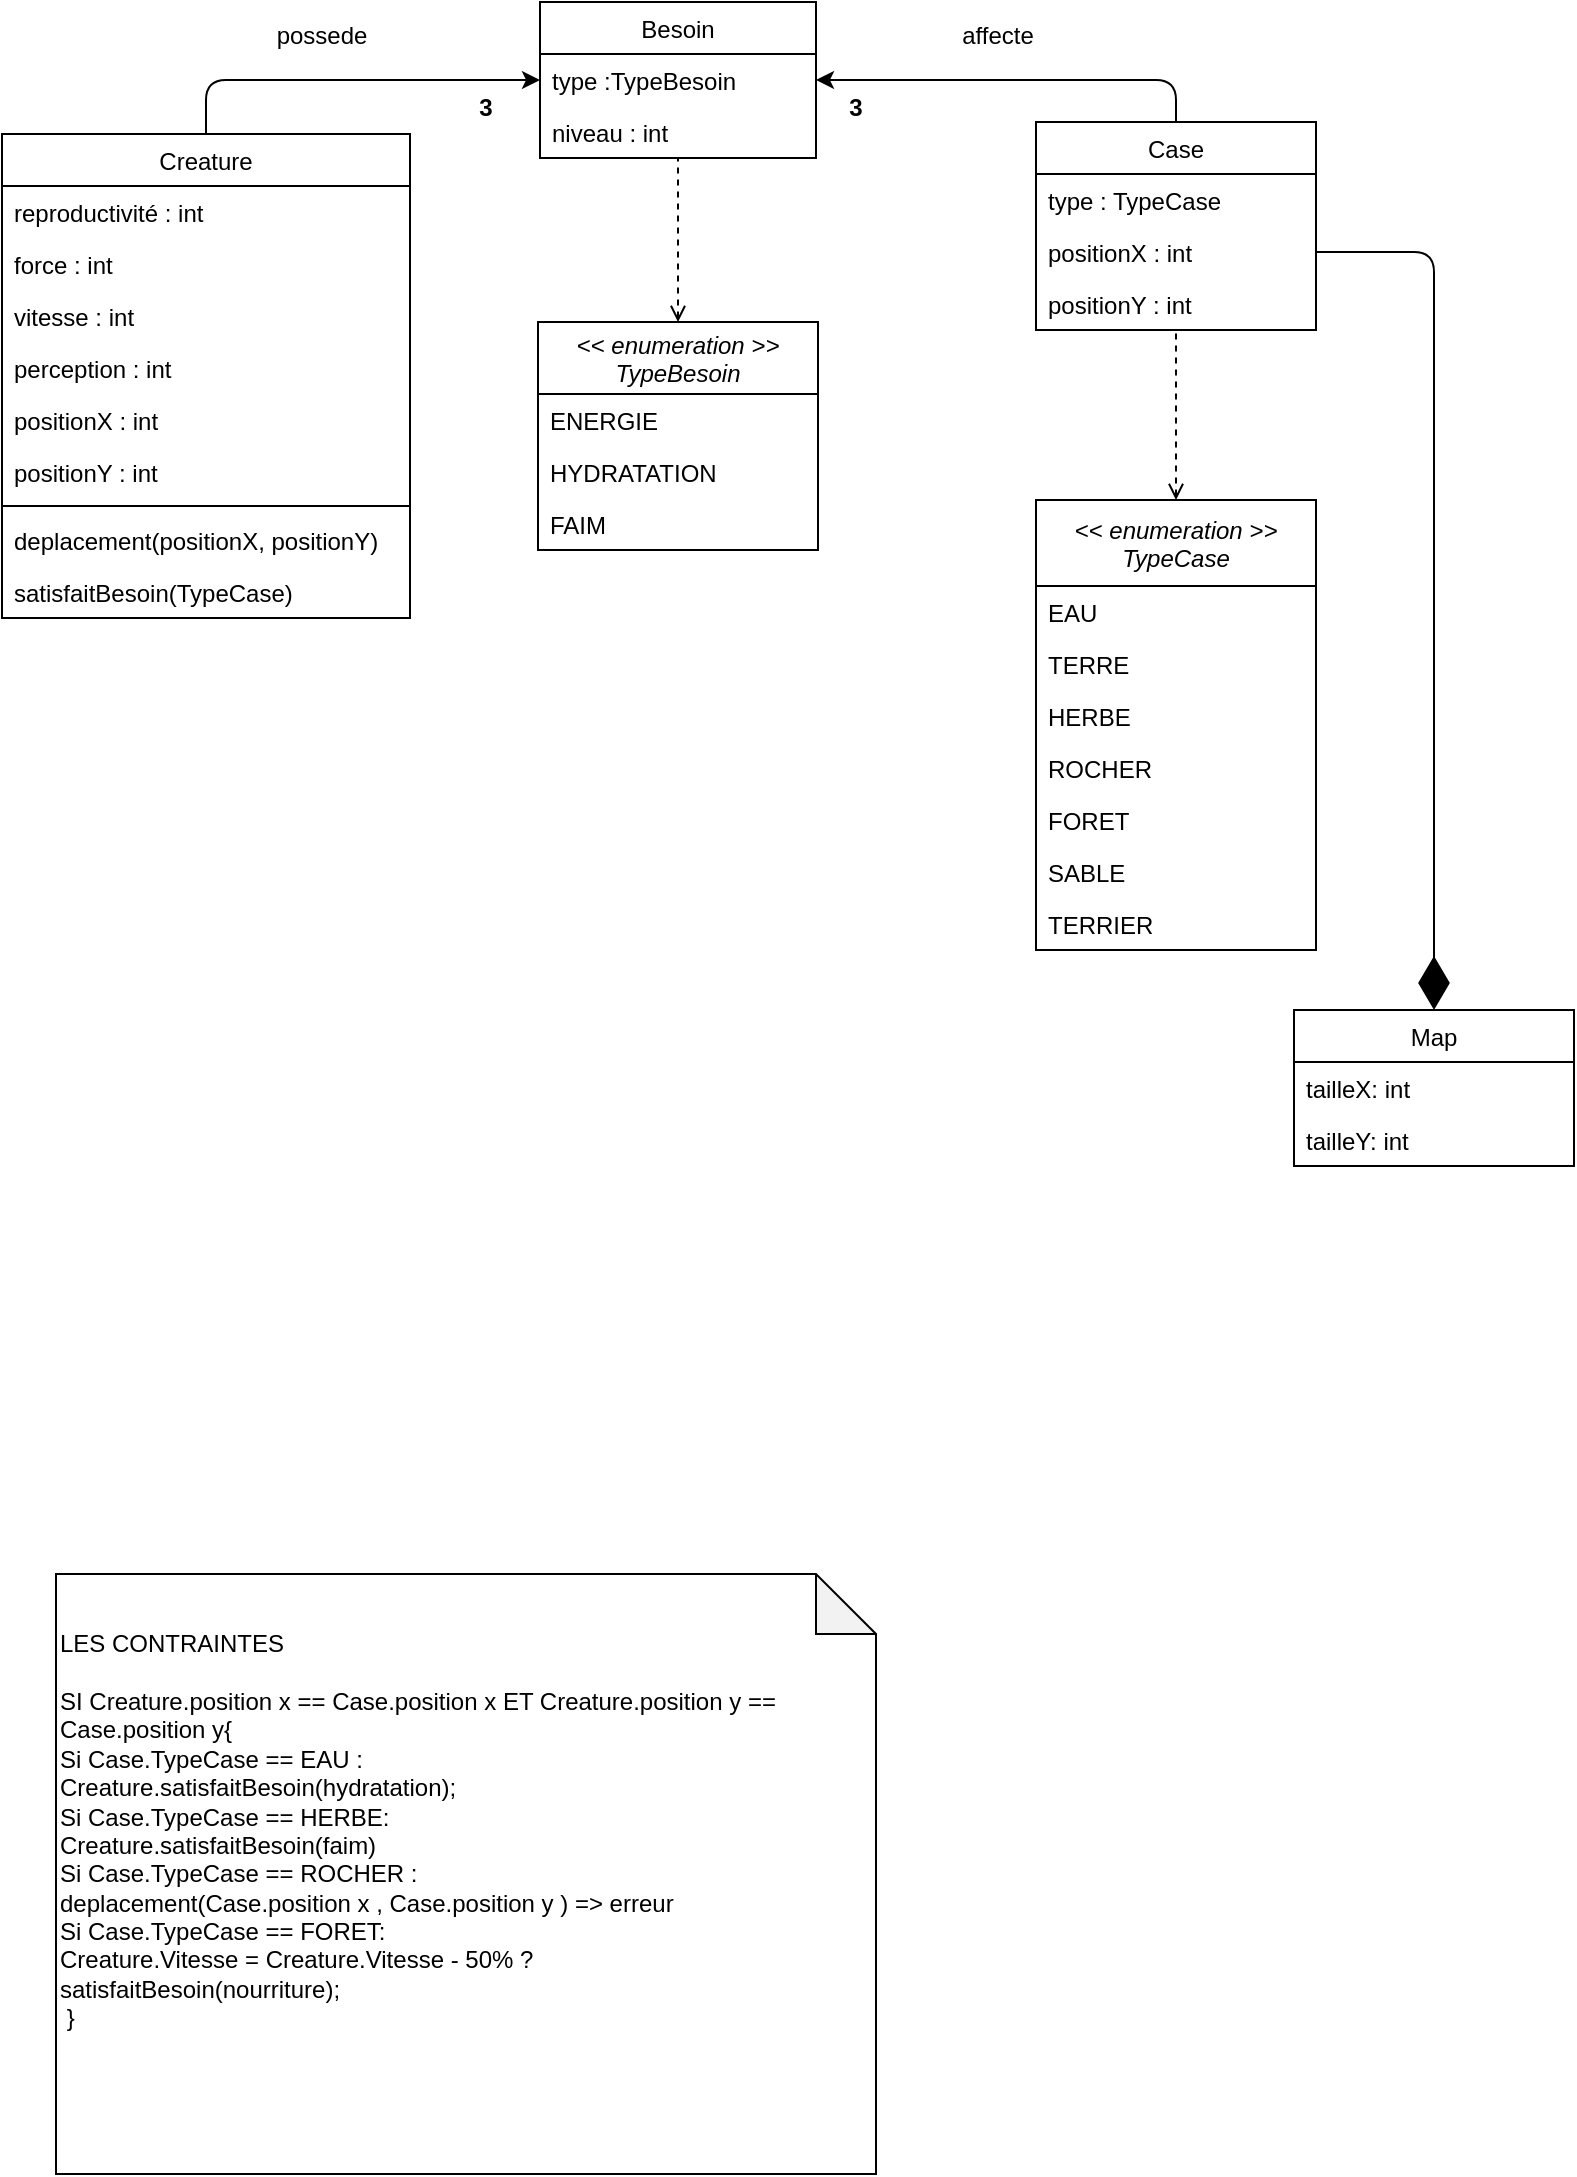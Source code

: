 <mxfile version="16.5.1" type="device"><diagram id="ApaTs4UKhMj986N_FVuK" name="Page-1"><mxGraphModel dx="1038" dy="649" grid="0" gridSize="10" guides="1" tooltips="1" connect="1" arrows="1" fold="1" page="1" pageScale="1" pageWidth="827" pageHeight="1169" math="0" shadow="0"><root><mxCell id="0"/><mxCell id="1" parent="0"/><mxCell id="uUfgqt_aow3aJOWOqDoC-1" value="Creature" style="swimlane;fontStyle=0;childLayout=stackLayout;horizontal=1;startSize=26;fillColor=none;horizontalStack=0;resizeParent=1;resizeParentMax=0;resizeLast=0;collapsible=1;marginBottom=0;rounded=0;sketch=0;" parent="1" vertex="1"><mxGeometry x="36" y="132" width="204" height="242" as="geometry"/></mxCell><mxCell id="uUfgqt_aow3aJOWOqDoC-2" value="reproductivité : int" style="text;strokeColor=none;fillColor=none;align=left;verticalAlign=top;spacingLeft=4;spacingRight=4;overflow=hidden;rotatable=0;points=[[0,0.5],[1,0.5]];portConstraint=eastwest;rounded=0;sketch=0;" parent="uUfgqt_aow3aJOWOqDoC-1" vertex="1"><mxGeometry y="26" width="204" height="26" as="geometry"/></mxCell><mxCell id="uUfgqt_aow3aJOWOqDoC-3" value="force : int" style="text;strokeColor=none;fillColor=none;align=left;verticalAlign=top;spacingLeft=4;spacingRight=4;overflow=hidden;rotatable=0;points=[[0,0.5],[1,0.5]];portConstraint=eastwest;rounded=0;sketch=0;" parent="uUfgqt_aow3aJOWOqDoC-1" vertex="1"><mxGeometry y="52" width="204" height="26" as="geometry"/></mxCell><mxCell id="uUfgqt_aow3aJOWOqDoC-4" value="vitesse : int" style="text;strokeColor=none;fillColor=none;align=left;verticalAlign=top;spacingLeft=4;spacingRight=4;overflow=hidden;rotatable=0;points=[[0,0.5],[1,0.5]];portConstraint=eastwest;rounded=0;sketch=0;" parent="uUfgqt_aow3aJOWOqDoC-1" vertex="1"><mxGeometry y="78" width="204" height="26" as="geometry"/></mxCell><mxCell id="uUfgqt_aow3aJOWOqDoC-14" value="perception : int" style="text;strokeColor=none;fillColor=none;align=left;verticalAlign=top;spacingLeft=4;spacingRight=4;overflow=hidden;rotatable=0;points=[[0,0.5],[1,0.5]];portConstraint=eastwest;rounded=0;sketch=0;" parent="uUfgqt_aow3aJOWOqDoC-1" vertex="1"><mxGeometry y="104" width="204" height="26" as="geometry"/></mxCell><mxCell id="uUfgqt_aow3aJOWOqDoC-15" value="positionX : int&#10;" style="text;strokeColor=none;fillColor=none;align=left;verticalAlign=top;spacingLeft=4;spacingRight=4;overflow=hidden;rotatable=0;points=[[0,0.5],[1,0.5]];portConstraint=eastwest;rounded=0;sketch=0;" parent="uUfgqt_aow3aJOWOqDoC-1" vertex="1"><mxGeometry y="130" width="204" height="26" as="geometry"/></mxCell><mxCell id="uUfgqt_aow3aJOWOqDoC-16" value="positionY : int&#10;" style="text;strokeColor=none;fillColor=none;align=left;verticalAlign=top;spacingLeft=4;spacingRight=4;overflow=hidden;rotatable=0;points=[[0,0.5],[1,0.5]];portConstraint=eastwest;rounded=0;sketch=0;" parent="uUfgqt_aow3aJOWOqDoC-1" vertex="1"><mxGeometry y="156" width="204" height="26" as="geometry"/></mxCell><mxCell id="uUfgqt_aow3aJOWOqDoC-44" value="" style="line;strokeWidth=1;fillColor=none;align=left;verticalAlign=middle;spacingTop=-1;spacingLeft=3;spacingRight=3;rotatable=0;labelPosition=right;points=[];portConstraint=eastwest;rounded=0;sketch=0;" parent="uUfgqt_aow3aJOWOqDoC-1" vertex="1"><mxGeometry y="182" width="204" height="8" as="geometry"/></mxCell><mxCell id="uUfgqt_aow3aJOWOqDoC-45" value="deplacement(positionX, positionY)" style="text;strokeColor=none;fillColor=none;align=left;verticalAlign=top;spacingLeft=4;spacingRight=4;overflow=hidden;rotatable=0;points=[[0,0.5],[1,0.5]];portConstraint=eastwest;rounded=0;sketch=0;" parent="uUfgqt_aow3aJOWOqDoC-1" vertex="1"><mxGeometry y="190" width="204" height="26" as="geometry"/></mxCell><mxCell id="uUfgqt_aow3aJOWOqDoC-47" value="satisfaitBesoin(TypeCase)" style="text;strokeColor=none;fillColor=none;align=left;verticalAlign=top;spacingLeft=4;spacingRight=4;overflow=hidden;rotatable=0;points=[[0,0.5],[1,0.5]];portConstraint=eastwest;rounded=0;sketch=0;" parent="uUfgqt_aow3aJOWOqDoC-1" vertex="1"><mxGeometry y="216" width="204" height="26" as="geometry"/></mxCell><mxCell id="uUfgqt_aow3aJOWOqDoC-17" style="edgeStyle=orthogonalEdgeStyle;curved=0;rounded=1;sketch=0;orthogonalLoop=1;jettySize=auto;html=1;entryX=0.5;entryY=0;entryDx=0;entryDy=0;endArrow=none;endFill=0;startArrow=classic;startFill=1;" parent="1" source="uUfgqt_aow3aJOWOqDoC-6" target="uUfgqt_aow3aJOWOqDoC-10" edge="1"><mxGeometry relative="1" as="geometry"/></mxCell><mxCell id="uUfgqt_aow3aJOWOqDoC-18" style="edgeStyle=orthogonalEdgeStyle;curved=0;rounded=1;sketch=0;orthogonalLoop=1;jettySize=auto;html=1;entryX=0.5;entryY=0;entryDx=0;entryDy=0;endArrow=none;endFill=0;startArrow=classic;startFill=1;" parent="1" source="uUfgqt_aow3aJOWOqDoC-6" target="uUfgqt_aow3aJOWOqDoC-1" edge="1"><mxGeometry relative="1" as="geometry"/></mxCell><mxCell id="uUfgqt_aow3aJOWOqDoC-6" value="Besoin" style="swimlane;fontStyle=0;childLayout=stackLayout;horizontal=1;startSize=26;fillColor=none;horizontalStack=0;resizeParent=1;resizeParentMax=0;resizeLast=0;collapsible=1;marginBottom=0;rounded=0;sketch=0;" parent="1" vertex="1"><mxGeometry x="305" y="66" width="138" height="78" as="geometry"/></mxCell><mxCell id="uUfgqt_aow3aJOWOqDoC-31" value="type :TypeBesoin" style="text;strokeColor=none;fillColor=none;align=left;verticalAlign=top;spacingLeft=4;spacingRight=4;overflow=hidden;rotatable=0;points=[[0,0.5],[1,0.5]];portConstraint=eastwest;rounded=0;sketch=0;" parent="uUfgqt_aow3aJOWOqDoC-6" vertex="1"><mxGeometry y="26" width="138" height="26" as="geometry"/></mxCell><mxCell id="uUfgqt_aow3aJOWOqDoC-7" value="niveau : int" style="text;strokeColor=none;fillColor=none;align=left;verticalAlign=top;spacingLeft=4;spacingRight=4;overflow=hidden;rotatable=0;points=[[0,0.5],[1,0.5]];portConstraint=eastwest;rounded=0;sketch=0;" parent="uUfgqt_aow3aJOWOqDoC-6" vertex="1"><mxGeometry y="52" width="138" height="26" as="geometry"/></mxCell><mxCell id="uUfgqt_aow3aJOWOqDoC-10" value="Case" style="swimlane;fontStyle=0;childLayout=stackLayout;horizontal=1;startSize=26;fillColor=none;horizontalStack=0;resizeParent=1;resizeParentMax=0;resizeLast=0;collapsible=1;marginBottom=0;rounded=0;sketch=0;" parent="1" vertex="1"><mxGeometry x="553" y="126" width="140" height="104" as="geometry"/></mxCell><mxCell id="uUfgqt_aow3aJOWOqDoC-11" value="type : TypeCase" style="text;strokeColor=none;fillColor=none;align=left;verticalAlign=top;spacingLeft=4;spacingRight=4;overflow=hidden;rotatable=0;points=[[0,0.5],[1,0.5]];portConstraint=eastwest;rounded=0;sketch=0;" parent="uUfgqt_aow3aJOWOqDoC-10" vertex="1"><mxGeometry y="26" width="140" height="26" as="geometry"/></mxCell><mxCell id="uUfgqt_aow3aJOWOqDoC-12" value="positionX : int" style="text;strokeColor=none;fillColor=none;align=left;verticalAlign=top;spacingLeft=4;spacingRight=4;overflow=hidden;rotatable=0;points=[[0,0.5],[1,0.5]];portConstraint=eastwest;rounded=0;sketch=0;" parent="uUfgqt_aow3aJOWOqDoC-10" vertex="1"><mxGeometry y="52" width="140" height="26" as="geometry"/></mxCell><mxCell id="uUfgqt_aow3aJOWOqDoC-13" value="positionY : int" style="text;strokeColor=none;fillColor=none;align=left;verticalAlign=top;spacingLeft=4;spacingRight=4;overflow=hidden;rotatable=0;points=[[0,0.5],[1,0.5]];portConstraint=eastwest;rounded=0;sketch=0;" parent="uUfgqt_aow3aJOWOqDoC-10" vertex="1"><mxGeometry y="78" width="140" height="26" as="geometry"/></mxCell><mxCell id="uUfgqt_aow3aJOWOqDoC-19" value="3" style="text;align=center;fontStyle=1;verticalAlign=middle;spacingLeft=3;spacingRight=3;strokeColor=none;rotatable=0;points=[[0,0.5],[1,0.5]];portConstraint=eastwest;rounded=0;sketch=0;" parent="1" vertex="1"><mxGeometry x="251" y="106.5" width="54" height="23" as="geometry"/></mxCell><mxCell id="uUfgqt_aow3aJOWOqDoC-21" value="Map" style="swimlane;fontStyle=0;childLayout=stackLayout;horizontal=1;startSize=26;fillColor=none;horizontalStack=0;resizeParent=1;resizeParentMax=0;resizeLast=0;collapsible=1;marginBottom=0;rounded=0;sketch=0;" parent="1" vertex="1"><mxGeometry x="682" y="570" width="140" height="78" as="geometry"/></mxCell><mxCell id="uUfgqt_aow3aJOWOqDoC-23" value="tailleX: int" style="text;strokeColor=none;fillColor=none;align=left;verticalAlign=top;spacingLeft=4;spacingRight=4;overflow=hidden;rotatable=0;points=[[0,0.5],[1,0.5]];portConstraint=eastwest;rounded=0;sketch=0;" parent="uUfgqt_aow3aJOWOqDoC-21" vertex="1"><mxGeometry y="26" width="140" height="26" as="geometry"/></mxCell><mxCell id="uUfgqt_aow3aJOWOqDoC-24" value="tailleY: int" style="text;strokeColor=none;fillColor=none;align=left;verticalAlign=top;spacingLeft=4;spacingRight=4;overflow=hidden;rotatable=0;points=[[0,0.5],[1,0.5]];portConstraint=eastwest;rounded=0;sketch=0;" parent="uUfgqt_aow3aJOWOqDoC-21" vertex="1"><mxGeometry y="52" width="140" height="26" as="geometry"/></mxCell><mxCell id="uUfgqt_aow3aJOWOqDoC-26" value="" style="endArrow=diamondThin;endFill=1;endSize=24;html=1;rounded=1;sketch=0;curved=0;exitX=1;exitY=0.5;exitDx=0;exitDy=0;entryX=0.5;entryY=0;entryDx=0;entryDy=0;" parent="1" source="uUfgqt_aow3aJOWOqDoC-12" target="uUfgqt_aow3aJOWOqDoC-21" edge="1"><mxGeometry width="160" relative="1" as="geometry"><mxPoint x="290" y="326" as="sourcePoint"/><mxPoint x="450" y="326" as="targetPoint"/><Array as="points"><mxPoint x="752" y="191"/></Array></mxGeometry></mxCell><mxCell id="uUfgqt_aow3aJOWOqDoC-42" style="edgeStyle=orthogonalEdgeStyle;curved=0;rounded=1;sketch=0;orthogonalLoop=1;jettySize=auto;html=1;endArrow=none;endFill=0;startArrow=open;startFill=0;dashed=1;" parent="1" source="uUfgqt_aow3aJOWOqDoC-27" target="uUfgqt_aow3aJOWOqDoC-10" edge="1"><mxGeometry relative="1" as="geometry"/></mxCell><mxCell id="uUfgqt_aow3aJOWOqDoC-27" value="&lt;&lt; enumeration &gt;&gt;&#10;TypeCase" style="swimlane;fontStyle=2;childLayout=stackLayout;horizontal=1;startSize=43;fillColor=none;horizontalStack=0;resizeParent=1;resizeParentMax=0;resizeLast=0;collapsible=1;marginBottom=0;rounded=0;sketch=0;" parent="1" vertex="1"><mxGeometry x="553" y="315" width="140" height="225" as="geometry"/></mxCell><mxCell id="uUfgqt_aow3aJOWOqDoC-28" value="EAU " style="text;strokeColor=none;fillColor=none;align=left;verticalAlign=top;spacingLeft=4;spacingRight=4;overflow=hidden;rotatable=0;points=[[0,0.5],[1,0.5]];portConstraint=eastwest;rounded=0;sketch=0;" parent="uUfgqt_aow3aJOWOqDoC-27" vertex="1"><mxGeometry y="43" width="140" height="26" as="geometry"/></mxCell><mxCell id="uUfgqt_aow3aJOWOqDoC-29" value="TERRE" style="text;strokeColor=none;fillColor=none;align=left;verticalAlign=top;spacingLeft=4;spacingRight=4;overflow=hidden;rotatable=0;points=[[0,0.5],[1,0.5]];portConstraint=eastwest;rounded=0;sketch=0;" parent="uUfgqt_aow3aJOWOqDoC-27" vertex="1"><mxGeometry y="69" width="140" height="26" as="geometry"/></mxCell><mxCell id="uUfgqt_aow3aJOWOqDoC-30" value="HERBE" style="text;strokeColor=none;fillColor=none;align=left;verticalAlign=top;spacingLeft=4;spacingRight=4;overflow=hidden;rotatable=0;points=[[0,0.5],[1,0.5]];portConstraint=eastwest;rounded=0;sketch=0;" parent="uUfgqt_aow3aJOWOqDoC-27" vertex="1"><mxGeometry y="95" width="140" height="26" as="geometry"/></mxCell><mxCell id="uUfgqt_aow3aJOWOqDoC-32" value="ROCHER" style="text;strokeColor=none;fillColor=none;align=left;verticalAlign=top;spacingLeft=4;spacingRight=4;overflow=hidden;rotatable=0;points=[[0,0.5],[1,0.5]];portConstraint=eastwest;rounded=0;sketch=0;" parent="uUfgqt_aow3aJOWOqDoC-27" vertex="1"><mxGeometry y="121" width="140" height="26" as="geometry"/></mxCell><mxCell id="uUfgqt_aow3aJOWOqDoC-33" value="FORET" style="text;strokeColor=none;fillColor=none;align=left;verticalAlign=top;spacingLeft=4;spacingRight=4;overflow=hidden;rotatable=0;points=[[0,0.5],[1,0.5]];portConstraint=eastwest;rounded=0;sketch=0;" parent="uUfgqt_aow3aJOWOqDoC-27" vertex="1"><mxGeometry y="147" width="140" height="26" as="geometry"/></mxCell><mxCell id="uUfgqt_aow3aJOWOqDoC-34" value="SABLE" style="text;strokeColor=none;fillColor=none;align=left;verticalAlign=top;spacingLeft=4;spacingRight=4;overflow=hidden;rotatable=0;points=[[0,0.5],[1,0.5]];portConstraint=eastwest;rounded=0;sketch=0;" parent="uUfgqt_aow3aJOWOqDoC-27" vertex="1"><mxGeometry y="173" width="140" height="26" as="geometry"/></mxCell><mxCell id="uUfgqt_aow3aJOWOqDoC-35" value="TERRIER" style="text;strokeColor=none;fillColor=none;align=left;verticalAlign=top;spacingLeft=4;spacingRight=4;overflow=hidden;rotatable=0;points=[[0,0.5],[1,0.5]];portConstraint=eastwest;rounded=0;sketch=0;" parent="uUfgqt_aow3aJOWOqDoC-27" vertex="1"><mxGeometry y="199" width="140" height="26" as="geometry"/></mxCell><mxCell id="uUfgqt_aow3aJOWOqDoC-41" style="edgeStyle=orthogonalEdgeStyle;curved=0;rounded=1;sketch=0;orthogonalLoop=1;jettySize=auto;html=1;endArrow=none;endFill=0;dashed=1;startArrow=open;startFill=0;" parent="1" source="uUfgqt_aow3aJOWOqDoC-36" target="uUfgqt_aow3aJOWOqDoC-6" edge="1"><mxGeometry relative="1" as="geometry"/></mxCell><mxCell id="uUfgqt_aow3aJOWOqDoC-36" value="&lt;&lt; enumeration &gt;&gt;&#10;TypeBesoin" style="swimlane;fontStyle=2;childLayout=stackLayout;horizontal=1;startSize=36;fillColor=none;horizontalStack=0;resizeParent=1;resizeParentMax=0;resizeLast=0;collapsible=1;marginBottom=0;rounded=0;sketch=0;" parent="1" vertex="1"><mxGeometry x="304" y="226" width="140" height="114" as="geometry"/></mxCell><mxCell id="uUfgqt_aow3aJOWOqDoC-37" value="ENERGIE    " style="text;strokeColor=none;fillColor=none;align=left;verticalAlign=top;spacingLeft=4;spacingRight=4;overflow=hidden;rotatable=0;points=[[0,0.5],[1,0.5]];portConstraint=eastwest;rounded=0;sketch=0;" parent="uUfgqt_aow3aJOWOqDoC-36" vertex="1"><mxGeometry y="36" width="140" height="26" as="geometry"/></mxCell><mxCell id="uUfgqt_aow3aJOWOqDoC-38" value="HYDRATATION" style="text;strokeColor=none;fillColor=none;align=left;verticalAlign=top;spacingLeft=4;spacingRight=4;overflow=hidden;rotatable=0;points=[[0,0.5],[1,0.5]];portConstraint=eastwest;rounded=0;sketch=0;" parent="uUfgqt_aow3aJOWOqDoC-36" vertex="1"><mxGeometry y="62" width="140" height="26" as="geometry"/></mxCell><mxCell id="uUfgqt_aow3aJOWOqDoC-39" value="FAIM" style="text;strokeColor=none;fillColor=none;align=left;verticalAlign=top;spacingLeft=4;spacingRight=4;overflow=hidden;rotatable=0;points=[[0,0.5],[1,0.5]];portConstraint=eastwest;rounded=0;sketch=0;" parent="uUfgqt_aow3aJOWOqDoC-36" vertex="1"><mxGeometry y="88" width="140" height="26" as="geometry"/></mxCell><mxCell id="uUfgqt_aow3aJOWOqDoC-43" value="LES CONTRAINTES&lt;br&gt;&lt;br&gt;SI Creature.position x == Case.position x ET Creature.position y == Case.position y{&lt;br&gt;&lt;span&gt;&#9;&lt;/span&gt;Si Case.TypeCase == EAU :&lt;br&gt;&lt;span&gt;&#9;&lt;/span&gt;&lt;span&gt;&#9;&lt;/span&gt;Creature.satisfaitBesoin(hydratation);&lt;br&gt;Si Case.TypeCase == HERBE:&lt;br&gt;Creature.satisfaitBesoin(faim)&lt;br&gt;Si Case.TypeCase == ROCHER :&lt;br&gt;deplacement(Case.position x , Case.position y ) =&amp;gt; erreur&amp;nbsp;&lt;br&gt;Si Case.TypeCase == FORET:&lt;br&gt;Creature.Vitesse = Creature.Vitesse - 50% ?&lt;br&gt;satisfaitBesoin(nourriture);&lt;br&gt;&amp;nbsp;}&lt;br&gt;&lt;br&gt;&lt;br&gt;&amp;nbsp;" style="shape=note;whiteSpace=wrap;html=1;backgroundOutline=1;darkOpacity=0.05;rounded=0;sketch=0;align=left;" parent="1" vertex="1"><mxGeometry x="63" y="852" width="410" height="300" as="geometry"/></mxCell><mxCell id="cbNEGYVkZMGebGLBYl11-1" value="possede" style="text;html=1;strokeColor=none;fillColor=none;align=center;verticalAlign=middle;whiteSpace=wrap;rounded=0;" parent="1" vertex="1"><mxGeometry x="149" y="69" width="94" height="28" as="geometry"/></mxCell><mxCell id="cbNEGYVkZMGebGLBYl11-2" value="affecte" style="text;html=1;strokeColor=none;fillColor=none;align=center;verticalAlign=middle;whiteSpace=wrap;rounded=0;" parent="1" vertex="1"><mxGeometry x="504" y="68" width="60" height="30" as="geometry"/></mxCell><mxCell id="cbNEGYVkZMGebGLBYl11-3" value="3" style="text;align=center;fontStyle=1;verticalAlign=middle;spacingLeft=3;spacingRight=3;strokeColor=none;rotatable=0;points=[[0,0.5],[1,0.5]];portConstraint=eastwest;rounded=0;sketch=0;" parent="1" vertex="1"><mxGeometry x="436" y="106.5" width="54" height="23" as="geometry"/></mxCell></root></mxGraphModel></diagram></mxfile>
